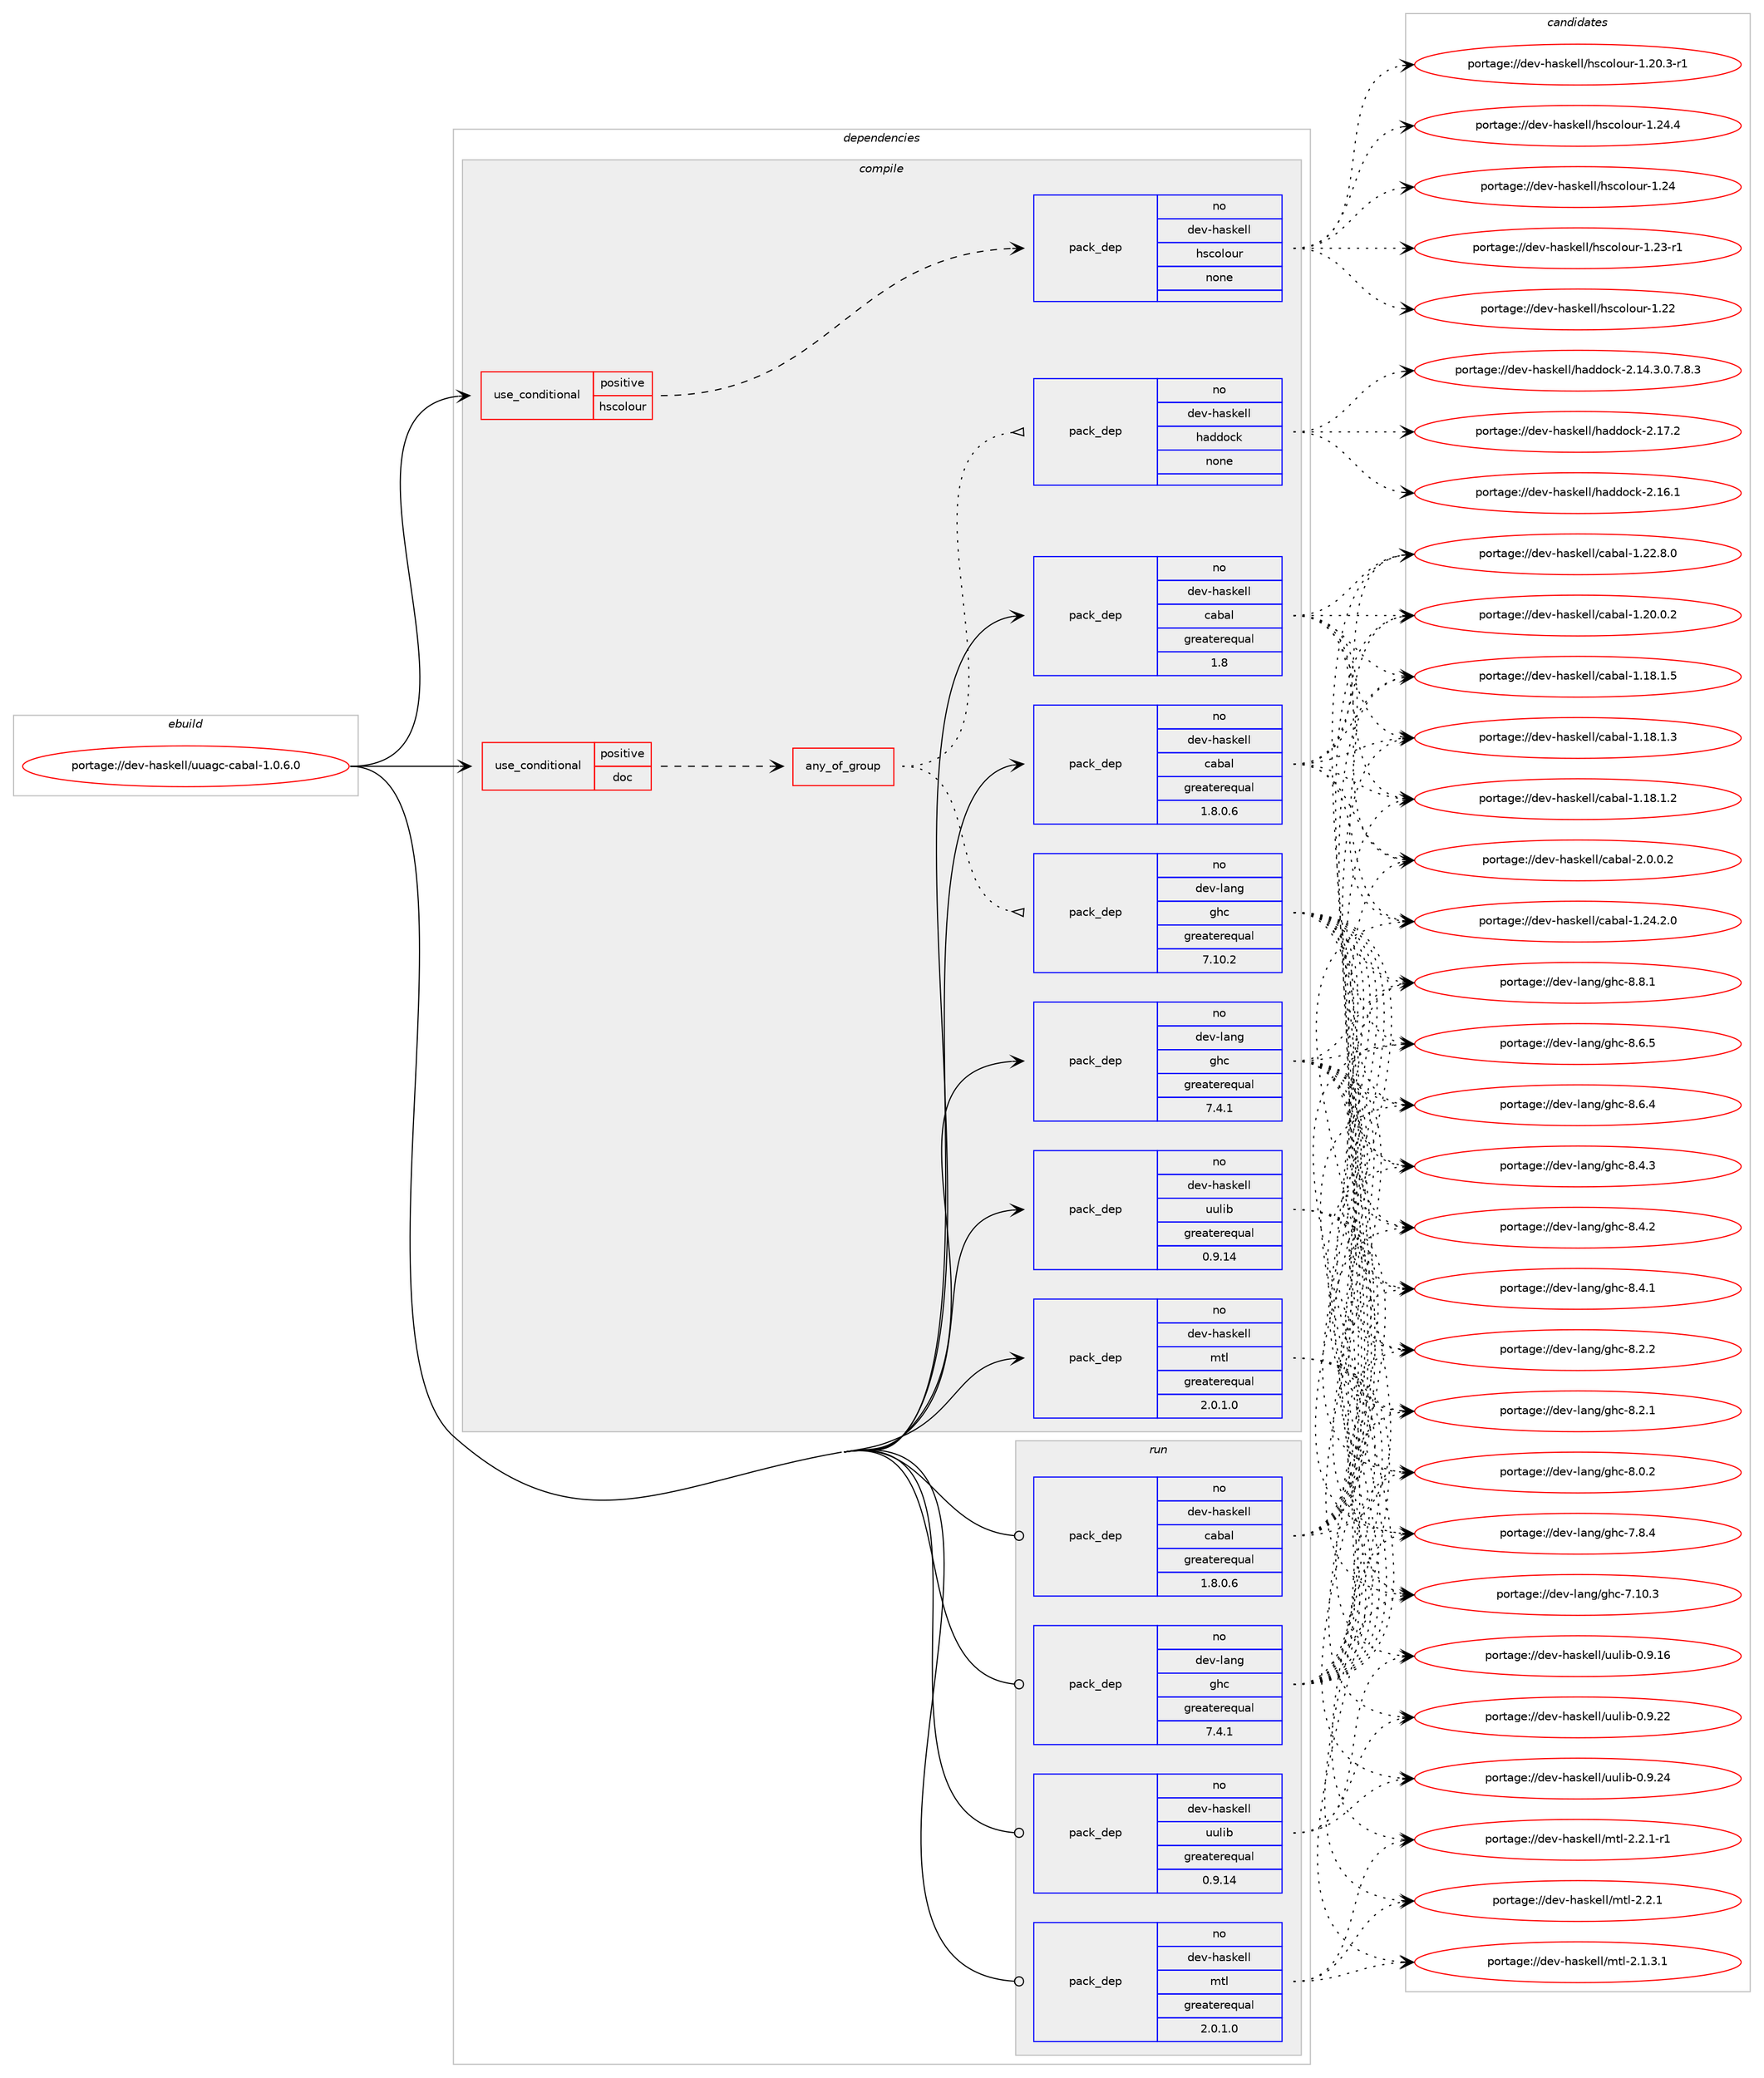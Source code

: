 digraph prolog {

# *************
# Graph options
# *************

newrank=true;
concentrate=true;
compound=true;
graph [rankdir=LR,fontname=Helvetica,fontsize=10,ranksep=1.5];#, ranksep=2.5, nodesep=0.2];
edge  [arrowhead=vee];
node  [fontname=Helvetica,fontsize=10];

# **********
# The ebuild
# **********

subgraph cluster_leftcol {
color=gray;
label=<<i>ebuild</i>>;
id [label="portage://dev-haskell/uuagc-cabal-1.0.6.0", color=red, width=4, href="../dev-haskell/uuagc-cabal-1.0.6.0.svg"];
}

# ****************
# The dependencies
# ****************

subgraph cluster_midcol {
color=gray;
label=<<i>dependencies</i>>;
subgraph cluster_compile {
fillcolor="#eeeeee";
style=filled;
label=<<i>compile</i>>;
subgraph cond131155 {
dependency540445 [label=<<TABLE BORDER="0" CELLBORDER="1" CELLSPACING="0" CELLPADDING="4"><TR><TD ROWSPAN="3" CELLPADDING="10">use_conditional</TD></TR><TR><TD>positive</TD></TR><TR><TD>doc</TD></TR></TABLE>>, shape=none, color=red];
subgraph any5538 {
dependency540446 [label=<<TABLE BORDER="0" CELLBORDER="1" CELLSPACING="0" CELLPADDING="4"><TR><TD CELLPADDING="10">any_of_group</TD></TR></TABLE>>, shape=none, color=red];subgraph pack403515 {
dependency540447 [label=<<TABLE BORDER="0" CELLBORDER="1" CELLSPACING="0" CELLPADDING="4" WIDTH="220"><TR><TD ROWSPAN="6" CELLPADDING="30">pack_dep</TD></TR><TR><TD WIDTH="110">no</TD></TR><TR><TD>dev-haskell</TD></TR><TR><TD>haddock</TD></TR><TR><TD>none</TD></TR><TR><TD></TD></TR></TABLE>>, shape=none, color=blue];
}
dependency540446:e -> dependency540447:w [weight=20,style="dotted",arrowhead="oinv"];
subgraph pack403516 {
dependency540448 [label=<<TABLE BORDER="0" CELLBORDER="1" CELLSPACING="0" CELLPADDING="4" WIDTH="220"><TR><TD ROWSPAN="6" CELLPADDING="30">pack_dep</TD></TR><TR><TD WIDTH="110">no</TD></TR><TR><TD>dev-lang</TD></TR><TR><TD>ghc</TD></TR><TR><TD>greaterequal</TD></TR><TR><TD>7.10.2</TD></TR></TABLE>>, shape=none, color=blue];
}
dependency540446:e -> dependency540448:w [weight=20,style="dotted",arrowhead="oinv"];
}
dependency540445:e -> dependency540446:w [weight=20,style="dashed",arrowhead="vee"];
}
id:e -> dependency540445:w [weight=20,style="solid",arrowhead="vee"];
subgraph cond131156 {
dependency540449 [label=<<TABLE BORDER="0" CELLBORDER="1" CELLSPACING="0" CELLPADDING="4"><TR><TD ROWSPAN="3" CELLPADDING="10">use_conditional</TD></TR><TR><TD>positive</TD></TR><TR><TD>hscolour</TD></TR></TABLE>>, shape=none, color=red];
subgraph pack403517 {
dependency540450 [label=<<TABLE BORDER="0" CELLBORDER="1" CELLSPACING="0" CELLPADDING="4" WIDTH="220"><TR><TD ROWSPAN="6" CELLPADDING="30">pack_dep</TD></TR><TR><TD WIDTH="110">no</TD></TR><TR><TD>dev-haskell</TD></TR><TR><TD>hscolour</TD></TR><TR><TD>none</TD></TR><TR><TD></TD></TR></TABLE>>, shape=none, color=blue];
}
dependency540449:e -> dependency540450:w [weight=20,style="dashed",arrowhead="vee"];
}
id:e -> dependency540449:w [weight=20,style="solid",arrowhead="vee"];
subgraph pack403518 {
dependency540451 [label=<<TABLE BORDER="0" CELLBORDER="1" CELLSPACING="0" CELLPADDING="4" WIDTH="220"><TR><TD ROWSPAN="6" CELLPADDING="30">pack_dep</TD></TR><TR><TD WIDTH="110">no</TD></TR><TR><TD>dev-haskell</TD></TR><TR><TD>cabal</TD></TR><TR><TD>greaterequal</TD></TR><TR><TD>1.8</TD></TR></TABLE>>, shape=none, color=blue];
}
id:e -> dependency540451:w [weight=20,style="solid",arrowhead="vee"];
subgraph pack403519 {
dependency540452 [label=<<TABLE BORDER="0" CELLBORDER="1" CELLSPACING="0" CELLPADDING="4" WIDTH="220"><TR><TD ROWSPAN="6" CELLPADDING="30">pack_dep</TD></TR><TR><TD WIDTH="110">no</TD></TR><TR><TD>dev-haskell</TD></TR><TR><TD>cabal</TD></TR><TR><TD>greaterequal</TD></TR><TR><TD>1.8.0.6</TD></TR></TABLE>>, shape=none, color=blue];
}
id:e -> dependency540452:w [weight=20,style="solid",arrowhead="vee"];
subgraph pack403520 {
dependency540453 [label=<<TABLE BORDER="0" CELLBORDER="1" CELLSPACING="0" CELLPADDING="4" WIDTH="220"><TR><TD ROWSPAN="6" CELLPADDING="30">pack_dep</TD></TR><TR><TD WIDTH="110">no</TD></TR><TR><TD>dev-haskell</TD></TR><TR><TD>mtl</TD></TR><TR><TD>greaterequal</TD></TR><TR><TD>2.0.1.0</TD></TR></TABLE>>, shape=none, color=blue];
}
id:e -> dependency540453:w [weight=20,style="solid",arrowhead="vee"];
subgraph pack403521 {
dependency540454 [label=<<TABLE BORDER="0" CELLBORDER="1" CELLSPACING="0" CELLPADDING="4" WIDTH="220"><TR><TD ROWSPAN="6" CELLPADDING="30">pack_dep</TD></TR><TR><TD WIDTH="110">no</TD></TR><TR><TD>dev-haskell</TD></TR><TR><TD>uulib</TD></TR><TR><TD>greaterequal</TD></TR><TR><TD>0.9.14</TD></TR></TABLE>>, shape=none, color=blue];
}
id:e -> dependency540454:w [weight=20,style="solid",arrowhead="vee"];
subgraph pack403522 {
dependency540455 [label=<<TABLE BORDER="0" CELLBORDER="1" CELLSPACING="0" CELLPADDING="4" WIDTH="220"><TR><TD ROWSPAN="6" CELLPADDING="30">pack_dep</TD></TR><TR><TD WIDTH="110">no</TD></TR><TR><TD>dev-lang</TD></TR><TR><TD>ghc</TD></TR><TR><TD>greaterequal</TD></TR><TR><TD>7.4.1</TD></TR></TABLE>>, shape=none, color=blue];
}
id:e -> dependency540455:w [weight=20,style="solid",arrowhead="vee"];
}
subgraph cluster_compileandrun {
fillcolor="#eeeeee";
style=filled;
label=<<i>compile and run</i>>;
}
subgraph cluster_run {
fillcolor="#eeeeee";
style=filled;
label=<<i>run</i>>;
subgraph pack403523 {
dependency540456 [label=<<TABLE BORDER="0" CELLBORDER="1" CELLSPACING="0" CELLPADDING="4" WIDTH="220"><TR><TD ROWSPAN="6" CELLPADDING="30">pack_dep</TD></TR><TR><TD WIDTH="110">no</TD></TR><TR><TD>dev-haskell</TD></TR><TR><TD>cabal</TD></TR><TR><TD>greaterequal</TD></TR><TR><TD>1.8.0.6</TD></TR></TABLE>>, shape=none, color=blue];
}
id:e -> dependency540456:w [weight=20,style="solid",arrowhead="odot"];
subgraph pack403524 {
dependency540457 [label=<<TABLE BORDER="0" CELLBORDER="1" CELLSPACING="0" CELLPADDING="4" WIDTH="220"><TR><TD ROWSPAN="6" CELLPADDING="30">pack_dep</TD></TR><TR><TD WIDTH="110">no</TD></TR><TR><TD>dev-haskell</TD></TR><TR><TD>mtl</TD></TR><TR><TD>greaterequal</TD></TR><TR><TD>2.0.1.0</TD></TR></TABLE>>, shape=none, color=blue];
}
id:e -> dependency540457:w [weight=20,style="solid",arrowhead="odot"];
subgraph pack403525 {
dependency540458 [label=<<TABLE BORDER="0" CELLBORDER="1" CELLSPACING="0" CELLPADDING="4" WIDTH="220"><TR><TD ROWSPAN="6" CELLPADDING="30">pack_dep</TD></TR><TR><TD WIDTH="110">no</TD></TR><TR><TD>dev-haskell</TD></TR><TR><TD>uulib</TD></TR><TR><TD>greaterequal</TD></TR><TR><TD>0.9.14</TD></TR></TABLE>>, shape=none, color=blue];
}
id:e -> dependency540458:w [weight=20,style="solid",arrowhead="odot"];
subgraph pack403526 {
dependency540459 [label=<<TABLE BORDER="0" CELLBORDER="1" CELLSPACING="0" CELLPADDING="4" WIDTH="220"><TR><TD ROWSPAN="6" CELLPADDING="30">pack_dep</TD></TR><TR><TD WIDTH="110">no</TD></TR><TR><TD>dev-lang</TD></TR><TR><TD>ghc</TD></TR><TR><TD>greaterequal</TD></TR><TR><TD>7.4.1</TD></TR></TABLE>>, shape=none, color=blue];
}
id:e -> dependency540459:w [weight=20,style="solid",arrowhead="odot"];
}
}

# **************
# The candidates
# **************

subgraph cluster_choices {
rank=same;
color=gray;
label=<<i>candidates</i>>;

subgraph choice403515 {
color=black;
nodesep=1;
choice100101118451049711510710110810847104971001001119910745504649554650 [label="portage://dev-haskell/haddock-2.17.2", color=red, width=4,href="../dev-haskell/haddock-2.17.2.svg"];
choice100101118451049711510710110810847104971001001119910745504649544649 [label="portage://dev-haskell/haddock-2.16.1", color=red, width=4,href="../dev-haskell/haddock-2.16.1.svg"];
choice1001011184510497115107101108108471049710010011199107455046495246514648465546564651 [label="portage://dev-haskell/haddock-2.14.3.0.7.8.3", color=red, width=4,href="../dev-haskell/haddock-2.14.3.0.7.8.3.svg"];
dependency540447:e -> choice100101118451049711510710110810847104971001001119910745504649554650:w [style=dotted,weight="100"];
dependency540447:e -> choice100101118451049711510710110810847104971001001119910745504649544649:w [style=dotted,weight="100"];
dependency540447:e -> choice1001011184510497115107101108108471049710010011199107455046495246514648465546564651:w [style=dotted,weight="100"];
}
subgraph choice403516 {
color=black;
nodesep=1;
choice10010111845108971101034710310499455646564649 [label="portage://dev-lang/ghc-8.8.1", color=red, width=4,href="../dev-lang/ghc-8.8.1.svg"];
choice10010111845108971101034710310499455646544653 [label="portage://dev-lang/ghc-8.6.5", color=red, width=4,href="../dev-lang/ghc-8.6.5.svg"];
choice10010111845108971101034710310499455646544652 [label="portage://dev-lang/ghc-8.6.4", color=red, width=4,href="../dev-lang/ghc-8.6.4.svg"];
choice10010111845108971101034710310499455646524651 [label="portage://dev-lang/ghc-8.4.3", color=red, width=4,href="../dev-lang/ghc-8.4.3.svg"];
choice10010111845108971101034710310499455646524650 [label="portage://dev-lang/ghc-8.4.2", color=red, width=4,href="../dev-lang/ghc-8.4.2.svg"];
choice10010111845108971101034710310499455646524649 [label="portage://dev-lang/ghc-8.4.1", color=red, width=4,href="../dev-lang/ghc-8.4.1.svg"];
choice10010111845108971101034710310499455646504650 [label="portage://dev-lang/ghc-8.2.2", color=red, width=4,href="../dev-lang/ghc-8.2.2.svg"];
choice10010111845108971101034710310499455646504649 [label="portage://dev-lang/ghc-8.2.1", color=red, width=4,href="../dev-lang/ghc-8.2.1.svg"];
choice10010111845108971101034710310499455646484650 [label="portage://dev-lang/ghc-8.0.2", color=red, width=4,href="../dev-lang/ghc-8.0.2.svg"];
choice10010111845108971101034710310499455546564652 [label="portage://dev-lang/ghc-7.8.4", color=red, width=4,href="../dev-lang/ghc-7.8.4.svg"];
choice1001011184510897110103471031049945554649484651 [label="portage://dev-lang/ghc-7.10.3", color=red, width=4,href="../dev-lang/ghc-7.10.3.svg"];
dependency540448:e -> choice10010111845108971101034710310499455646564649:w [style=dotted,weight="100"];
dependency540448:e -> choice10010111845108971101034710310499455646544653:w [style=dotted,weight="100"];
dependency540448:e -> choice10010111845108971101034710310499455646544652:w [style=dotted,weight="100"];
dependency540448:e -> choice10010111845108971101034710310499455646524651:w [style=dotted,weight="100"];
dependency540448:e -> choice10010111845108971101034710310499455646524650:w [style=dotted,weight="100"];
dependency540448:e -> choice10010111845108971101034710310499455646524649:w [style=dotted,weight="100"];
dependency540448:e -> choice10010111845108971101034710310499455646504650:w [style=dotted,weight="100"];
dependency540448:e -> choice10010111845108971101034710310499455646504649:w [style=dotted,weight="100"];
dependency540448:e -> choice10010111845108971101034710310499455646484650:w [style=dotted,weight="100"];
dependency540448:e -> choice10010111845108971101034710310499455546564652:w [style=dotted,weight="100"];
dependency540448:e -> choice1001011184510897110103471031049945554649484651:w [style=dotted,weight="100"];
}
subgraph choice403517 {
color=black;
nodesep=1;
choice1001011184510497115107101108108471041159911110811111711445494650524652 [label="portage://dev-haskell/hscolour-1.24.4", color=red, width=4,href="../dev-haskell/hscolour-1.24.4.svg"];
choice100101118451049711510710110810847104115991111081111171144549465052 [label="portage://dev-haskell/hscolour-1.24", color=red, width=4,href="../dev-haskell/hscolour-1.24.svg"];
choice1001011184510497115107101108108471041159911110811111711445494650514511449 [label="portage://dev-haskell/hscolour-1.23-r1", color=red, width=4,href="../dev-haskell/hscolour-1.23-r1.svg"];
choice100101118451049711510710110810847104115991111081111171144549465050 [label="portage://dev-haskell/hscolour-1.22", color=red, width=4,href="../dev-haskell/hscolour-1.22.svg"];
choice10010111845104971151071011081084710411599111108111117114454946504846514511449 [label="portage://dev-haskell/hscolour-1.20.3-r1", color=red, width=4,href="../dev-haskell/hscolour-1.20.3-r1.svg"];
dependency540450:e -> choice1001011184510497115107101108108471041159911110811111711445494650524652:w [style=dotted,weight="100"];
dependency540450:e -> choice100101118451049711510710110810847104115991111081111171144549465052:w [style=dotted,weight="100"];
dependency540450:e -> choice1001011184510497115107101108108471041159911110811111711445494650514511449:w [style=dotted,weight="100"];
dependency540450:e -> choice100101118451049711510710110810847104115991111081111171144549465050:w [style=dotted,weight="100"];
dependency540450:e -> choice10010111845104971151071011081084710411599111108111117114454946504846514511449:w [style=dotted,weight="100"];
}
subgraph choice403518 {
color=black;
nodesep=1;
choice100101118451049711510710110810847999798971084550464846484650 [label="portage://dev-haskell/cabal-2.0.0.2", color=red, width=4,href="../dev-haskell/cabal-2.0.0.2.svg"];
choice10010111845104971151071011081084799979897108454946505246504648 [label="portage://dev-haskell/cabal-1.24.2.0", color=red, width=4,href="../dev-haskell/cabal-1.24.2.0.svg"];
choice10010111845104971151071011081084799979897108454946505046564648 [label="portage://dev-haskell/cabal-1.22.8.0", color=red, width=4,href="../dev-haskell/cabal-1.22.8.0.svg"];
choice10010111845104971151071011081084799979897108454946504846484650 [label="portage://dev-haskell/cabal-1.20.0.2", color=red, width=4,href="../dev-haskell/cabal-1.20.0.2.svg"];
choice10010111845104971151071011081084799979897108454946495646494653 [label="portage://dev-haskell/cabal-1.18.1.5", color=red, width=4,href="../dev-haskell/cabal-1.18.1.5.svg"];
choice10010111845104971151071011081084799979897108454946495646494651 [label="portage://dev-haskell/cabal-1.18.1.3", color=red, width=4,href="../dev-haskell/cabal-1.18.1.3.svg"];
choice10010111845104971151071011081084799979897108454946495646494650 [label="portage://dev-haskell/cabal-1.18.1.2", color=red, width=4,href="../dev-haskell/cabal-1.18.1.2.svg"];
dependency540451:e -> choice100101118451049711510710110810847999798971084550464846484650:w [style=dotted,weight="100"];
dependency540451:e -> choice10010111845104971151071011081084799979897108454946505246504648:w [style=dotted,weight="100"];
dependency540451:e -> choice10010111845104971151071011081084799979897108454946505046564648:w [style=dotted,weight="100"];
dependency540451:e -> choice10010111845104971151071011081084799979897108454946504846484650:w [style=dotted,weight="100"];
dependency540451:e -> choice10010111845104971151071011081084799979897108454946495646494653:w [style=dotted,weight="100"];
dependency540451:e -> choice10010111845104971151071011081084799979897108454946495646494651:w [style=dotted,weight="100"];
dependency540451:e -> choice10010111845104971151071011081084799979897108454946495646494650:w [style=dotted,weight="100"];
}
subgraph choice403519 {
color=black;
nodesep=1;
choice100101118451049711510710110810847999798971084550464846484650 [label="portage://dev-haskell/cabal-2.0.0.2", color=red, width=4,href="../dev-haskell/cabal-2.0.0.2.svg"];
choice10010111845104971151071011081084799979897108454946505246504648 [label="portage://dev-haskell/cabal-1.24.2.0", color=red, width=4,href="../dev-haskell/cabal-1.24.2.0.svg"];
choice10010111845104971151071011081084799979897108454946505046564648 [label="portage://dev-haskell/cabal-1.22.8.0", color=red, width=4,href="../dev-haskell/cabal-1.22.8.0.svg"];
choice10010111845104971151071011081084799979897108454946504846484650 [label="portage://dev-haskell/cabal-1.20.0.2", color=red, width=4,href="../dev-haskell/cabal-1.20.0.2.svg"];
choice10010111845104971151071011081084799979897108454946495646494653 [label="portage://dev-haskell/cabal-1.18.1.5", color=red, width=4,href="../dev-haskell/cabal-1.18.1.5.svg"];
choice10010111845104971151071011081084799979897108454946495646494651 [label="portage://dev-haskell/cabal-1.18.1.3", color=red, width=4,href="../dev-haskell/cabal-1.18.1.3.svg"];
choice10010111845104971151071011081084799979897108454946495646494650 [label="portage://dev-haskell/cabal-1.18.1.2", color=red, width=4,href="../dev-haskell/cabal-1.18.1.2.svg"];
dependency540452:e -> choice100101118451049711510710110810847999798971084550464846484650:w [style=dotted,weight="100"];
dependency540452:e -> choice10010111845104971151071011081084799979897108454946505246504648:w [style=dotted,weight="100"];
dependency540452:e -> choice10010111845104971151071011081084799979897108454946505046564648:w [style=dotted,weight="100"];
dependency540452:e -> choice10010111845104971151071011081084799979897108454946504846484650:w [style=dotted,weight="100"];
dependency540452:e -> choice10010111845104971151071011081084799979897108454946495646494653:w [style=dotted,weight="100"];
dependency540452:e -> choice10010111845104971151071011081084799979897108454946495646494651:w [style=dotted,weight="100"];
dependency540452:e -> choice10010111845104971151071011081084799979897108454946495646494650:w [style=dotted,weight="100"];
}
subgraph choice403520 {
color=black;
nodesep=1;
choice1001011184510497115107101108108471091161084550465046494511449 [label="portage://dev-haskell/mtl-2.2.1-r1", color=red, width=4,href="../dev-haskell/mtl-2.2.1-r1.svg"];
choice100101118451049711510710110810847109116108455046504649 [label="portage://dev-haskell/mtl-2.2.1", color=red, width=4,href="../dev-haskell/mtl-2.2.1.svg"];
choice1001011184510497115107101108108471091161084550464946514649 [label="portage://dev-haskell/mtl-2.1.3.1", color=red, width=4,href="../dev-haskell/mtl-2.1.3.1.svg"];
dependency540453:e -> choice1001011184510497115107101108108471091161084550465046494511449:w [style=dotted,weight="100"];
dependency540453:e -> choice100101118451049711510710110810847109116108455046504649:w [style=dotted,weight="100"];
dependency540453:e -> choice1001011184510497115107101108108471091161084550464946514649:w [style=dotted,weight="100"];
}
subgraph choice403521 {
color=black;
nodesep=1;
choice1001011184510497115107101108108471171171081059845484657465052 [label="portage://dev-haskell/uulib-0.9.24", color=red, width=4,href="../dev-haskell/uulib-0.9.24.svg"];
choice1001011184510497115107101108108471171171081059845484657465050 [label="portage://dev-haskell/uulib-0.9.22", color=red, width=4,href="../dev-haskell/uulib-0.9.22.svg"];
choice1001011184510497115107101108108471171171081059845484657464954 [label="portage://dev-haskell/uulib-0.9.16", color=red, width=4,href="../dev-haskell/uulib-0.9.16.svg"];
dependency540454:e -> choice1001011184510497115107101108108471171171081059845484657465052:w [style=dotted,weight="100"];
dependency540454:e -> choice1001011184510497115107101108108471171171081059845484657465050:w [style=dotted,weight="100"];
dependency540454:e -> choice1001011184510497115107101108108471171171081059845484657464954:w [style=dotted,weight="100"];
}
subgraph choice403522 {
color=black;
nodesep=1;
choice10010111845108971101034710310499455646564649 [label="portage://dev-lang/ghc-8.8.1", color=red, width=4,href="../dev-lang/ghc-8.8.1.svg"];
choice10010111845108971101034710310499455646544653 [label="portage://dev-lang/ghc-8.6.5", color=red, width=4,href="../dev-lang/ghc-8.6.5.svg"];
choice10010111845108971101034710310499455646544652 [label="portage://dev-lang/ghc-8.6.4", color=red, width=4,href="../dev-lang/ghc-8.6.4.svg"];
choice10010111845108971101034710310499455646524651 [label="portage://dev-lang/ghc-8.4.3", color=red, width=4,href="../dev-lang/ghc-8.4.3.svg"];
choice10010111845108971101034710310499455646524650 [label="portage://dev-lang/ghc-8.4.2", color=red, width=4,href="../dev-lang/ghc-8.4.2.svg"];
choice10010111845108971101034710310499455646524649 [label="portage://dev-lang/ghc-8.4.1", color=red, width=4,href="../dev-lang/ghc-8.4.1.svg"];
choice10010111845108971101034710310499455646504650 [label="portage://dev-lang/ghc-8.2.2", color=red, width=4,href="../dev-lang/ghc-8.2.2.svg"];
choice10010111845108971101034710310499455646504649 [label="portage://dev-lang/ghc-8.2.1", color=red, width=4,href="../dev-lang/ghc-8.2.1.svg"];
choice10010111845108971101034710310499455646484650 [label="portage://dev-lang/ghc-8.0.2", color=red, width=4,href="../dev-lang/ghc-8.0.2.svg"];
choice10010111845108971101034710310499455546564652 [label="portage://dev-lang/ghc-7.8.4", color=red, width=4,href="../dev-lang/ghc-7.8.4.svg"];
choice1001011184510897110103471031049945554649484651 [label="portage://dev-lang/ghc-7.10.3", color=red, width=4,href="../dev-lang/ghc-7.10.3.svg"];
dependency540455:e -> choice10010111845108971101034710310499455646564649:w [style=dotted,weight="100"];
dependency540455:e -> choice10010111845108971101034710310499455646544653:w [style=dotted,weight="100"];
dependency540455:e -> choice10010111845108971101034710310499455646544652:w [style=dotted,weight="100"];
dependency540455:e -> choice10010111845108971101034710310499455646524651:w [style=dotted,weight="100"];
dependency540455:e -> choice10010111845108971101034710310499455646524650:w [style=dotted,weight="100"];
dependency540455:e -> choice10010111845108971101034710310499455646524649:w [style=dotted,weight="100"];
dependency540455:e -> choice10010111845108971101034710310499455646504650:w [style=dotted,weight="100"];
dependency540455:e -> choice10010111845108971101034710310499455646504649:w [style=dotted,weight="100"];
dependency540455:e -> choice10010111845108971101034710310499455646484650:w [style=dotted,weight="100"];
dependency540455:e -> choice10010111845108971101034710310499455546564652:w [style=dotted,weight="100"];
dependency540455:e -> choice1001011184510897110103471031049945554649484651:w [style=dotted,weight="100"];
}
subgraph choice403523 {
color=black;
nodesep=1;
choice100101118451049711510710110810847999798971084550464846484650 [label="portage://dev-haskell/cabal-2.0.0.2", color=red, width=4,href="../dev-haskell/cabal-2.0.0.2.svg"];
choice10010111845104971151071011081084799979897108454946505246504648 [label="portage://dev-haskell/cabal-1.24.2.0", color=red, width=4,href="../dev-haskell/cabal-1.24.2.0.svg"];
choice10010111845104971151071011081084799979897108454946505046564648 [label="portage://dev-haskell/cabal-1.22.8.0", color=red, width=4,href="../dev-haskell/cabal-1.22.8.0.svg"];
choice10010111845104971151071011081084799979897108454946504846484650 [label="portage://dev-haskell/cabal-1.20.0.2", color=red, width=4,href="../dev-haskell/cabal-1.20.0.2.svg"];
choice10010111845104971151071011081084799979897108454946495646494653 [label="portage://dev-haskell/cabal-1.18.1.5", color=red, width=4,href="../dev-haskell/cabal-1.18.1.5.svg"];
choice10010111845104971151071011081084799979897108454946495646494651 [label="portage://dev-haskell/cabal-1.18.1.3", color=red, width=4,href="../dev-haskell/cabal-1.18.1.3.svg"];
choice10010111845104971151071011081084799979897108454946495646494650 [label="portage://dev-haskell/cabal-1.18.1.2", color=red, width=4,href="../dev-haskell/cabal-1.18.1.2.svg"];
dependency540456:e -> choice100101118451049711510710110810847999798971084550464846484650:w [style=dotted,weight="100"];
dependency540456:e -> choice10010111845104971151071011081084799979897108454946505246504648:w [style=dotted,weight="100"];
dependency540456:e -> choice10010111845104971151071011081084799979897108454946505046564648:w [style=dotted,weight="100"];
dependency540456:e -> choice10010111845104971151071011081084799979897108454946504846484650:w [style=dotted,weight="100"];
dependency540456:e -> choice10010111845104971151071011081084799979897108454946495646494653:w [style=dotted,weight="100"];
dependency540456:e -> choice10010111845104971151071011081084799979897108454946495646494651:w [style=dotted,weight="100"];
dependency540456:e -> choice10010111845104971151071011081084799979897108454946495646494650:w [style=dotted,weight="100"];
}
subgraph choice403524 {
color=black;
nodesep=1;
choice1001011184510497115107101108108471091161084550465046494511449 [label="portage://dev-haskell/mtl-2.2.1-r1", color=red, width=4,href="../dev-haskell/mtl-2.2.1-r1.svg"];
choice100101118451049711510710110810847109116108455046504649 [label="portage://dev-haskell/mtl-2.2.1", color=red, width=4,href="../dev-haskell/mtl-2.2.1.svg"];
choice1001011184510497115107101108108471091161084550464946514649 [label="portage://dev-haskell/mtl-2.1.3.1", color=red, width=4,href="../dev-haskell/mtl-2.1.3.1.svg"];
dependency540457:e -> choice1001011184510497115107101108108471091161084550465046494511449:w [style=dotted,weight="100"];
dependency540457:e -> choice100101118451049711510710110810847109116108455046504649:w [style=dotted,weight="100"];
dependency540457:e -> choice1001011184510497115107101108108471091161084550464946514649:w [style=dotted,weight="100"];
}
subgraph choice403525 {
color=black;
nodesep=1;
choice1001011184510497115107101108108471171171081059845484657465052 [label="portage://dev-haskell/uulib-0.9.24", color=red, width=4,href="../dev-haskell/uulib-0.9.24.svg"];
choice1001011184510497115107101108108471171171081059845484657465050 [label="portage://dev-haskell/uulib-0.9.22", color=red, width=4,href="../dev-haskell/uulib-0.9.22.svg"];
choice1001011184510497115107101108108471171171081059845484657464954 [label="portage://dev-haskell/uulib-0.9.16", color=red, width=4,href="../dev-haskell/uulib-0.9.16.svg"];
dependency540458:e -> choice1001011184510497115107101108108471171171081059845484657465052:w [style=dotted,weight="100"];
dependency540458:e -> choice1001011184510497115107101108108471171171081059845484657465050:w [style=dotted,weight="100"];
dependency540458:e -> choice1001011184510497115107101108108471171171081059845484657464954:w [style=dotted,weight="100"];
}
subgraph choice403526 {
color=black;
nodesep=1;
choice10010111845108971101034710310499455646564649 [label="portage://dev-lang/ghc-8.8.1", color=red, width=4,href="../dev-lang/ghc-8.8.1.svg"];
choice10010111845108971101034710310499455646544653 [label="portage://dev-lang/ghc-8.6.5", color=red, width=4,href="../dev-lang/ghc-8.6.5.svg"];
choice10010111845108971101034710310499455646544652 [label="portage://dev-lang/ghc-8.6.4", color=red, width=4,href="../dev-lang/ghc-8.6.4.svg"];
choice10010111845108971101034710310499455646524651 [label="portage://dev-lang/ghc-8.4.3", color=red, width=4,href="../dev-lang/ghc-8.4.3.svg"];
choice10010111845108971101034710310499455646524650 [label="portage://dev-lang/ghc-8.4.2", color=red, width=4,href="../dev-lang/ghc-8.4.2.svg"];
choice10010111845108971101034710310499455646524649 [label="portage://dev-lang/ghc-8.4.1", color=red, width=4,href="../dev-lang/ghc-8.4.1.svg"];
choice10010111845108971101034710310499455646504650 [label="portage://dev-lang/ghc-8.2.2", color=red, width=4,href="../dev-lang/ghc-8.2.2.svg"];
choice10010111845108971101034710310499455646504649 [label="portage://dev-lang/ghc-8.2.1", color=red, width=4,href="../dev-lang/ghc-8.2.1.svg"];
choice10010111845108971101034710310499455646484650 [label="portage://dev-lang/ghc-8.0.2", color=red, width=4,href="../dev-lang/ghc-8.0.2.svg"];
choice10010111845108971101034710310499455546564652 [label="portage://dev-lang/ghc-7.8.4", color=red, width=4,href="../dev-lang/ghc-7.8.4.svg"];
choice1001011184510897110103471031049945554649484651 [label="portage://dev-lang/ghc-7.10.3", color=red, width=4,href="../dev-lang/ghc-7.10.3.svg"];
dependency540459:e -> choice10010111845108971101034710310499455646564649:w [style=dotted,weight="100"];
dependency540459:e -> choice10010111845108971101034710310499455646544653:w [style=dotted,weight="100"];
dependency540459:e -> choice10010111845108971101034710310499455646544652:w [style=dotted,weight="100"];
dependency540459:e -> choice10010111845108971101034710310499455646524651:w [style=dotted,weight="100"];
dependency540459:e -> choice10010111845108971101034710310499455646524650:w [style=dotted,weight="100"];
dependency540459:e -> choice10010111845108971101034710310499455646524649:w [style=dotted,weight="100"];
dependency540459:e -> choice10010111845108971101034710310499455646504650:w [style=dotted,weight="100"];
dependency540459:e -> choice10010111845108971101034710310499455646504649:w [style=dotted,weight="100"];
dependency540459:e -> choice10010111845108971101034710310499455646484650:w [style=dotted,weight="100"];
dependency540459:e -> choice10010111845108971101034710310499455546564652:w [style=dotted,weight="100"];
dependency540459:e -> choice1001011184510897110103471031049945554649484651:w [style=dotted,weight="100"];
}
}

}
